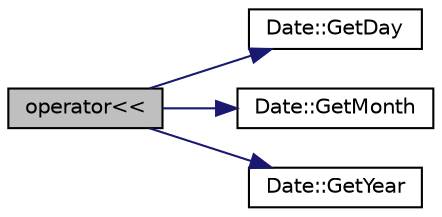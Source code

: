 digraph "operator&lt;&lt;"
{
  edge [fontname="Helvetica",fontsize="10",labelfontname="Helvetica",labelfontsize="10"];
  node [fontname="Helvetica",fontsize="10",shape=record];
  rankdir="LR";
  Node14 [label="operator\<\<",height=0.2,width=0.4,color="black", fillcolor="grey75", style="filled", fontcolor="black"];
  Node14 -> Node15 [color="midnightblue",fontsize="10",style="solid",fontname="Helvetica"];
  Node15 [label="Date::GetDay",height=0.2,width=0.4,color="black", fillcolor="white", style="filled",URL="$class_date.html#a6304a67f1c13b239eb8e80ad68161e40",tooltip="Getter method for Day. "];
  Node14 -> Node16 [color="midnightblue",fontsize="10",style="solid",fontname="Helvetica"];
  Node16 [label="Date::GetMonth",height=0.2,width=0.4,color="black", fillcolor="white", style="filled",URL="$class_date.html#af2dcc6ce51dbb2bd798499a149bdffb7",tooltip="Getter method for Month. "];
  Node14 -> Node17 [color="midnightblue",fontsize="10",style="solid",fontname="Helvetica"];
  Node17 [label="Date::GetYear",height=0.2,width=0.4,color="black", fillcolor="white", style="filled",URL="$class_date.html#ad79ce504482f317ddcfdc4ecad77671f",tooltip="Getter method for Year. "];
}
